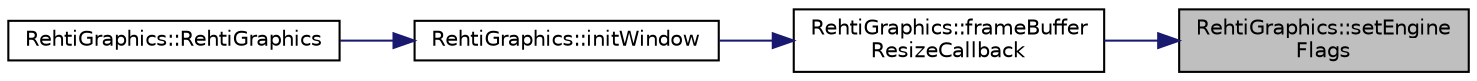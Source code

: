 digraph "RehtiGraphics::setEngineFlags"
{
 // LATEX_PDF_SIZE
  edge [fontname="Helvetica",fontsize="10",labelfontname="Helvetica",labelfontsize="10"];
  node [fontname="Helvetica",fontsize="10",shape=record];
  rankdir="RL";
  Node1 [label="RehtiGraphics::setEngine\lFlags",height=0.2,width=0.4,color="black", fillcolor="grey75", style="filled", fontcolor="black",tooltip="Sets flags for engine. Flags can only be set by this interface, not unset."];
  Node1 -> Node2 [dir="back",color="midnightblue",fontsize="10",style="solid",fontname="Helvetica"];
  Node2 [label="RehtiGraphics::frameBuffer\lResizeCallback",height=0.2,width=0.4,color="black", fillcolor="white", style="filled",URL="$classRehtiGraphics.html#a96fd7733c1e323b33b2056eac187f9b4",tooltip=" "];
  Node2 -> Node3 [dir="back",color="midnightblue",fontsize="10",style="solid",fontname="Helvetica"];
  Node3 [label="RehtiGraphics::initWindow",height=0.2,width=0.4,color="black", fillcolor="white", style="filled",URL="$classRehtiGraphics.html#a96267e98fd6a5d496e7b918abe3b97fa",tooltip="Initializes the window."];
  Node3 -> Node4 [dir="back",color="midnightblue",fontsize="10",style="solid",fontname="Helvetica"];
  Node4 [label="RehtiGraphics::RehtiGraphics",height=0.2,width=0.4,color="black", fillcolor="white", style="filled",URL="$classRehtiGraphics.html#add3c915e8b78854eaeacb0fc075f4469",tooltip="Initializes the graphics backend."];
}
